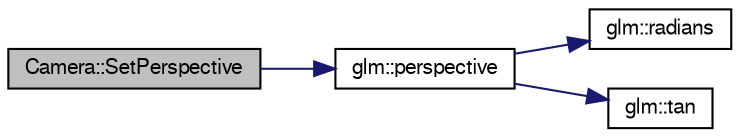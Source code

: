 digraph G
{
  bgcolor="transparent";
  edge [fontname="FreeSans",fontsize=10,labelfontname="FreeSans",labelfontsize=10];
  node [fontname="FreeSans",fontsize=10,shape=record];
  rankdir=LR;
  Node1 [label="Camera::SetPerspective",height=0.2,width=0.4,color="black", fillcolor="grey75", style="filled" fontcolor="black"];
  Node1 -> Node2 [color="midnightblue",fontsize=10,style="solid"];
  Node2 [label="glm::perspective",height=0.2,width=0.4,color="black",URL="$group__gtc__matrix__transform.html#g6f705d60660ad2d4ef540ca0bb59273e"];
  Node2 -> Node3 [color="midnightblue",fontsize=10,style="solid"];
  Node3 [label="glm::radians",height=0.2,width=0.4,color="black",URL="$group__core__func__trigonometric.html#g87953103f3ac701b8440a7d904fa2e4d"];
  Node2 -> Node4 [color="midnightblue",fontsize=10,style="solid"];
  Node4 [label="glm::tan",height=0.2,width=0.4,color="black",URL="$group__core__func__trigonometric.html#g93a81f04757351ba92d924e237cbeb61"];
}
